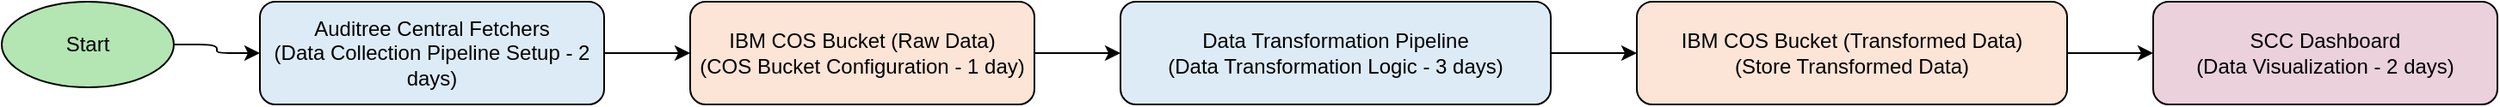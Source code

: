 <mxfile>
  <diagram name="Data Pipeline Flowchart" id="flowchart1">
    <mxGraphModel dx="1200" dy="800" grid="1" gridSize="10" guides="1" tooltips="1" connect="1" arrows="1">
      <root>
        <mxCell id="0"/>
        <mxCell id="1" parent="0"/>
        <mxCell id="start" value="Start" style="ellipse;whiteSpace=wrap;html=1;fillColor=#B3E6B3" vertex="1" parent="1">
          <mxGeometry x="50" y="50" width="100" height="50" as="geometry"/>
        </mxCell>
        <mxCell id="fetchers" value="Auditree Central Fetchers&#xa;(Data Collection Pipeline Setup - 2 days)" style="rounded=1;whiteSpace=wrap;html=1;fillColor=#DDEBF7" vertex="1" parent="1">
          <mxGeometry x="200" y="50" width="200" height="60" as="geometry"/>
        </mxCell>
        <mxCell id="raw_bucket" value="IBM COS Bucket (Raw Data)&#xa;(COS Bucket Configuration - 1 day)" style="rounded=1;whiteSpace=wrap;html=1;fillColor=#FCE4D6" vertex="1" parent="1">
          <mxGeometry x="450" y="50" width="200" height="60" as="geometry"/>
        </mxCell>
        <mxCell id="transformation" value="Data Transformation Pipeline&#xa;(Data Transformation Logic - 3 days)" style="rounded=1;whiteSpace=wrap;html=1;fillColor=#DDEBF7" vertex="1" parent="1">
          <mxGeometry x="700" y="50" width="250" height="60" as="geometry"/>
        </mxCell>
        <mxCell id="transformed_bucket" value="IBM COS Bucket (Transformed Data)&#xa;(Store Transformed Data)" style="rounded=1;whiteSpace=wrap;html=1;fillColor=#FCE4D6" vertex="1" parent="1">
          <mxGeometry x="1000" y="50" width="250" height="60" as="geometry"/>
        </mxCell>
        <mxCell id="dashboard" value="SCC Dashboard&#xa;(Data Visualization - 2 days)" style="rounded=1;whiteSpace=wrap;html=1;fillColor=#EAD1DC" vertex="1" parent="1">
          <mxGeometry x="1300" y="50" width="200" height="60" as="geometry"/>
        </mxCell>
        <mxCell id="arrow1" style="edgeStyle=elbowEdgeStyle;elbow=horizontal;rounded=1;html=1;" edge="1" parent="1" source="start" target="fetchers">
          <mxGeometry relative="1" as="geometry"/>
        </mxCell>
        <mxCell id="arrow2" style="edgeStyle=elbowEdgeStyle;elbow=horizontal;rounded=1;html=1;" edge="1" parent="1" source="fetchers" target="raw_bucket">
          <mxGeometry relative="1" as="geometry"/>
        </mxCell>
        <mxCell id="arrow3" style="edgeStyle=elbowEdgeStyle;elbow=horizontal;rounded=1;html=1;" edge="1" parent="1" source="raw_bucket" target="transformation">
          <mxGeometry relative="1" as="geometry"/>
        </mxCell>
        <mxCell id="arrow4" style="edgeStyle=elbowEdgeStyle;elbow=horizontal;rounded=1;html=1;" edge="1" parent="1" source="transformation" target="transformed_bucket">
          <mxGeometry relative="1" as="geometry"/>
        </mxCell>
        <mxCell id="arrow5" style="edgeStyle=elbowEdgeStyle;elbow=horizontal;rounded=1;html=1;" edge="1" parent="1" source="transformed_bucket" target="dashboard">
          <mxGeometry relative="1" as="geometry"/>
        </mxCell>
      </root>
    </mxGraphModel>
  </diagram>
</mxfile>
